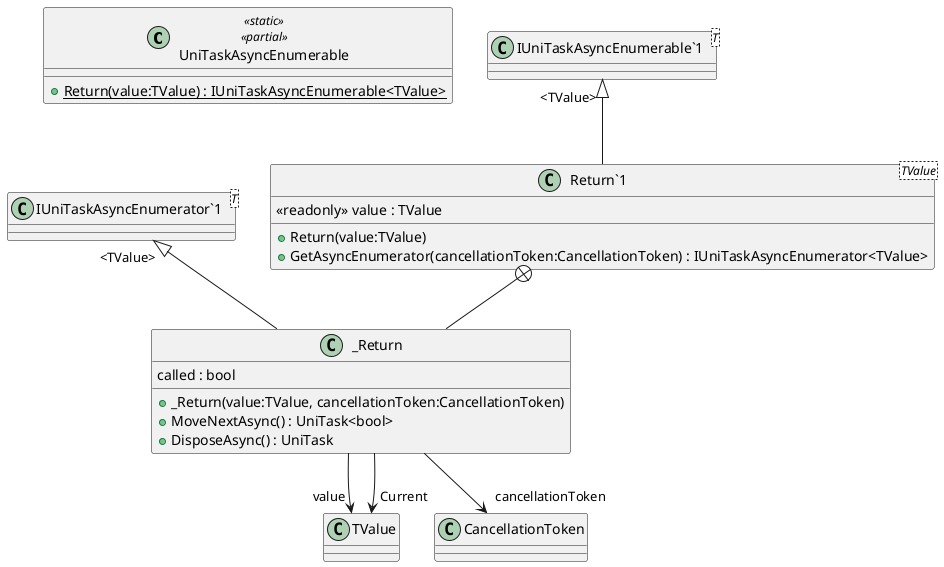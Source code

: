 @startuml
class UniTaskAsyncEnumerable <<static>> <<partial>> {
    + {static} Return(value:TValue) : IUniTaskAsyncEnumerable<TValue>
}
class "Return`1"<TValue> {
    <<readonly>> value : TValue
    + Return(value:TValue)
    + GetAsyncEnumerator(cancellationToken:CancellationToken) : IUniTaskAsyncEnumerator<TValue>
}
class "IUniTaskAsyncEnumerable`1"<T> {
}
class _Return {
    called : bool
    + _Return(value:TValue, cancellationToken:CancellationToken)
    + MoveNextAsync() : UniTask<bool>
    + DisposeAsync() : UniTask
}
class "IUniTaskAsyncEnumerator`1"<T> {
}
"IUniTaskAsyncEnumerable`1" "<TValue>" <|-- "Return`1"
"Return`1" +-- _Return
"IUniTaskAsyncEnumerator`1" "<TValue>" <|-- _Return
_Return --> "value" TValue
_Return --> "cancellationToken" CancellationToken
_Return --> "Current" TValue
@enduml

